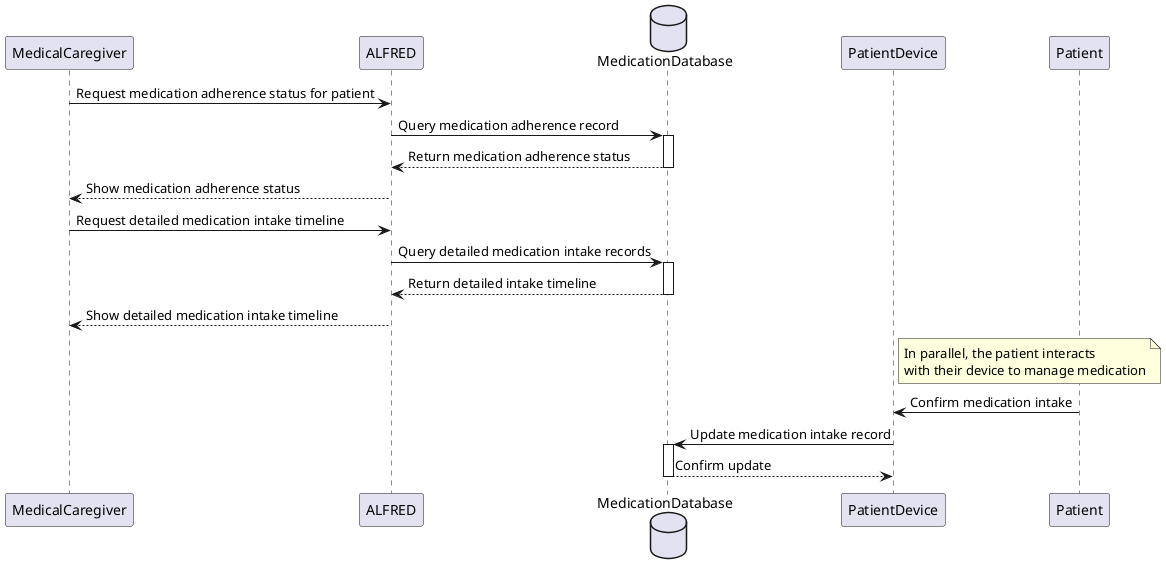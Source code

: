 @startuml
participant MedicalCaregiver as MC
participant ALFRED as A
database MedicationDatabase as MD
participant PatientDevice as PD
participant Patient as P

MC -> A: Request medication adherence status for patient
A -> MD: Query medication adherence record
activate MD
MD --> A: Return medication adherence status
deactivate MD
A --> MC: Show medication adherence status
MC -> A: Request detailed medication intake timeline
A -> MD: Query detailed medication intake records
activate MD
MD --> A: Return detailed intake timeline
deactivate MD
A --> MC: Show detailed medication intake timeline

note right of PD: In parallel, the patient interacts\nwith their device to manage medication
P -> PD: Confirm medication intake
PD -> MD: Update medication intake record
activate MD
MD --> PD: Confirm update
deactivate MD
@enduml